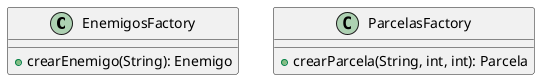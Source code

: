@startuml

class EnemigosFactory {
  + crearEnemigo(String): Enemigo
}
class ParcelasFactory {
  + crearParcela(String, int, int): Parcela
}

@enduml
